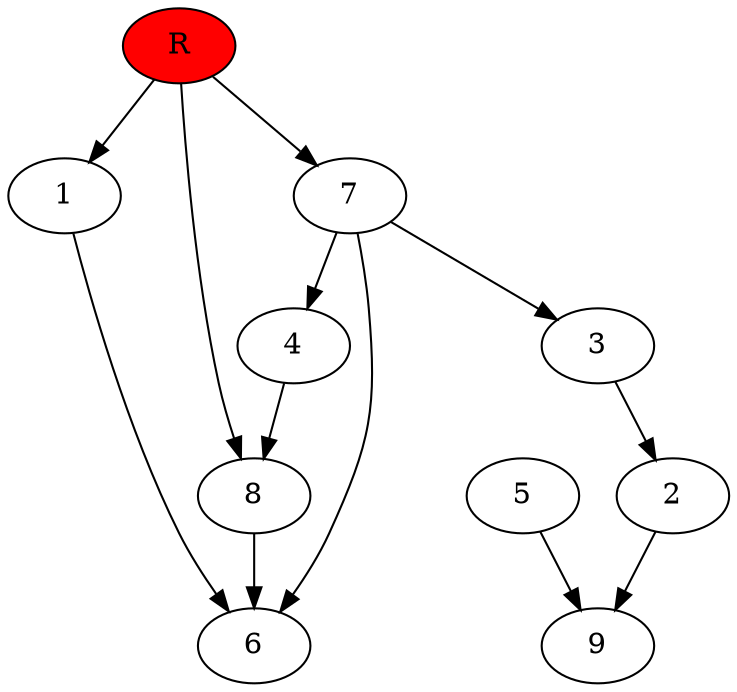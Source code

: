 digraph prb39221 {
	1
	2
	3
	4
	5
	6
	7
	8
	R [fillcolor="#ff0000" style=filled]
	1 -> 6
	2 -> 9
	3 -> 2
	4 -> 8
	5 -> 9
	7 -> 3
	7 -> 4
	7 -> 6
	8 -> 6
	R -> 1
	R -> 7
	R -> 8
}
